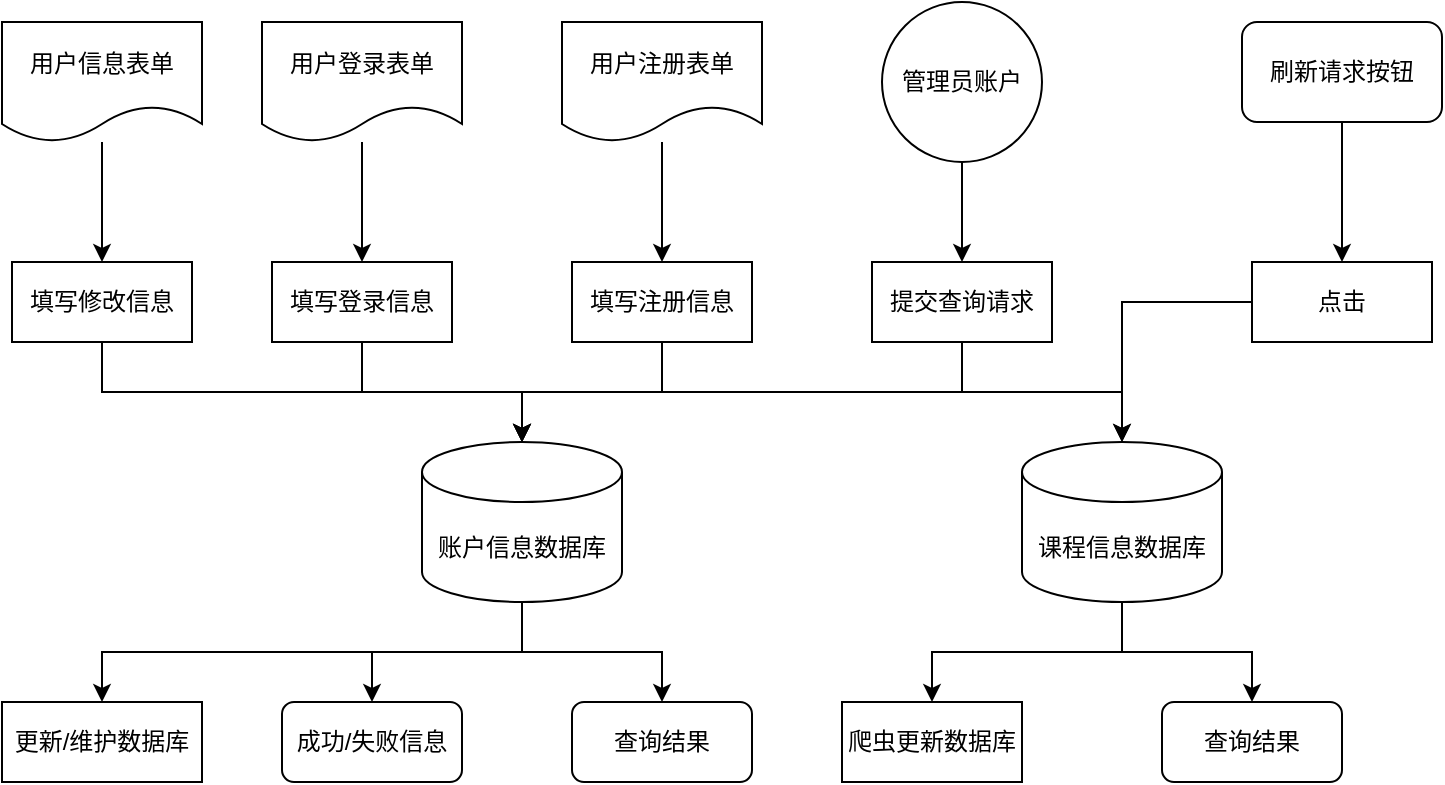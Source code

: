 <mxfile version="13.7.9" type="device"><diagram id="lByQrTyg5ZUqz9K-GwX7" name="第 1 页"><mxGraphModel dx="2377" dy="895" grid="1" gridSize="10" guides="1" tooltips="1" connect="1" arrows="1" fold="1" page="1" pageScale="1" pageWidth="827" pageHeight="1169" math="0" shadow="0"><root><mxCell id="0"/><mxCell id="1" parent="0"/><mxCell id="zLZLVYTdcJhYHK3wt1Qp-3" value="" style="edgeStyle=orthogonalEdgeStyle;rounded=0;orthogonalLoop=1;jettySize=auto;html=1;" edge="1" parent="1" source="zLZLVYTdcJhYHK3wt1Qp-1" target="zLZLVYTdcJhYHK3wt1Qp-2"><mxGeometry relative="1" as="geometry"/></mxCell><mxCell id="zLZLVYTdcJhYHK3wt1Qp-1" value="用户登录表单" style="shape=document;whiteSpace=wrap;html=1;boundedLbl=1;" vertex="1" parent="1"><mxGeometry x="110" y="120" width="100" height="60" as="geometry"/></mxCell><mxCell id="zLZLVYTdcJhYHK3wt1Qp-5" value="" style="edgeStyle=orthogonalEdgeStyle;rounded=0;orthogonalLoop=1;jettySize=auto;html=1;" edge="1" parent="1" source="zLZLVYTdcJhYHK3wt1Qp-2" target="zLZLVYTdcJhYHK3wt1Qp-4"><mxGeometry relative="1" as="geometry"/></mxCell><mxCell id="zLZLVYTdcJhYHK3wt1Qp-2" value="填写登录信息" style="whiteSpace=wrap;html=1;" vertex="1" parent="1"><mxGeometry x="115" y="240" width="90" height="40" as="geometry"/></mxCell><mxCell id="zLZLVYTdcJhYHK3wt1Qp-13" value="" style="edgeStyle=orthogonalEdgeStyle;rounded=0;orthogonalLoop=1;jettySize=auto;html=1;" edge="1" parent="1" source="zLZLVYTdcJhYHK3wt1Qp-4" target="zLZLVYTdcJhYHK3wt1Qp-12"><mxGeometry relative="1" as="geometry"/></mxCell><mxCell id="zLZLVYTdcJhYHK3wt1Qp-17" value="" style="edgeStyle=orthogonalEdgeStyle;rounded=0;orthogonalLoop=1;jettySize=auto;html=1;" edge="1" parent="1" source="zLZLVYTdcJhYHK3wt1Qp-4" target="zLZLVYTdcJhYHK3wt1Qp-16"><mxGeometry relative="1" as="geometry"/></mxCell><mxCell id="zLZLVYTdcJhYHK3wt1Qp-4" value="账户信息数据库" style="shape=cylinder3;whiteSpace=wrap;html=1;boundedLbl=1;backgroundOutline=1;size=15;" vertex="1" parent="1"><mxGeometry x="190" y="330" width="100" height="80" as="geometry"/></mxCell><mxCell id="zLZLVYTdcJhYHK3wt1Qp-8" value="" style="edgeStyle=orthogonalEdgeStyle;rounded=0;orthogonalLoop=1;jettySize=auto;html=1;" edge="1" parent="1" source="zLZLVYTdcJhYHK3wt1Qp-6" target="zLZLVYTdcJhYHK3wt1Qp-7"><mxGeometry relative="1" as="geometry"/></mxCell><mxCell id="zLZLVYTdcJhYHK3wt1Qp-6" value="用户注册表单" style="shape=document;whiteSpace=wrap;html=1;boundedLbl=1;" vertex="1" parent="1"><mxGeometry x="260" y="120" width="100" height="60" as="geometry"/></mxCell><mxCell id="zLZLVYTdcJhYHK3wt1Qp-9" value="" style="edgeStyle=orthogonalEdgeStyle;rounded=0;orthogonalLoop=1;jettySize=auto;html=1;" edge="1" parent="1" source="zLZLVYTdcJhYHK3wt1Qp-7" target="zLZLVYTdcJhYHK3wt1Qp-4"><mxGeometry relative="1" as="geometry"/></mxCell><mxCell id="zLZLVYTdcJhYHK3wt1Qp-7" value="填写注册信息" style="whiteSpace=wrap;html=1;" vertex="1" parent="1"><mxGeometry x="265" y="240" width="90" height="40" as="geometry"/></mxCell><mxCell id="zLZLVYTdcJhYHK3wt1Qp-12" value="成功/失败信息" style="rounded=1;whiteSpace=wrap;html=1;" vertex="1" parent="1"><mxGeometry x="120" y="460" width="90" height="40" as="geometry"/></mxCell><mxCell id="zLZLVYTdcJhYHK3wt1Qp-19" value="" style="edgeStyle=orthogonalEdgeStyle;rounded=0;orthogonalLoop=1;jettySize=auto;html=1;" edge="1" parent="1" source="zLZLVYTdcJhYHK3wt1Qp-14" target="zLZLVYTdcJhYHK3wt1Qp-18"><mxGeometry relative="1" as="geometry"/></mxCell><mxCell id="zLZLVYTdcJhYHK3wt1Qp-14" value="管理员账户" style="ellipse;whiteSpace=wrap;html=1;aspect=fixed;" vertex="1" parent="1"><mxGeometry x="420" y="110" width="80" height="80" as="geometry"/></mxCell><mxCell id="zLZLVYTdcJhYHK3wt1Qp-16" value="查询结果" style="rounded=1;whiteSpace=wrap;html=1;" vertex="1" parent="1"><mxGeometry x="265" y="460" width="90" height="40" as="geometry"/></mxCell><mxCell id="zLZLVYTdcJhYHK3wt1Qp-20" value="" style="edgeStyle=orthogonalEdgeStyle;rounded=0;orthogonalLoop=1;jettySize=auto;html=1;exitX=0.5;exitY=1;exitDx=0;exitDy=0;" edge="1" parent="1" source="zLZLVYTdcJhYHK3wt1Qp-18" target="zLZLVYTdcJhYHK3wt1Qp-4"><mxGeometry relative="1" as="geometry"/></mxCell><mxCell id="zLZLVYTdcJhYHK3wt1Qp-18" value="提交查询请求" style="whiteSpace=wrap;html=1;" vertex="1" parent="1"><mxGeometry x="415" y="240" width="90" height="40" as="geometry"/></mxCell><mxCell id="zLZLVYTdcJhYHK3wt1Qp-26" value="" style="edgeStyle=orthogonalEdgeStyle;rounded=0;orthogonalLoop=1;jettySize=auto;html=1;" edge="1" parent="1" source="zLZLVYTdcJhYHK3wt1Qp-22" target="zLZLVYTdcJhYHK3wt1Qp-25"><mxGeometry relative="1" as="geometry"/></mxCell><mxCell id="zLZLVYTdcJhYHK3wt1Qp-22" value="用户信息表单" style="shape=document;whiteSpace=wrap;html=1;boundedLbl=1;" vertex="1" parent="1"><mxGeometry x="-20" y="120" width="100" height="60" as="geometry"/></mxCell><mxCell id="zLZLVYTdcJhYHK3wt1Qp-28" value="" style="edgeStyle=orthogonalEdgeStyle;rounded=0;orthogonalLoop=1;jettySize=auto;html=1;entryX=0.5;entryY=0;entryDx=0;entryDy=0;entryPerimeter=0;exitX=0.5;exitY=1;exitDx=0;exitDy=0;" edge="1" parent="1" source="zLZLVYTdcJhYHK3wt1Qp-25" target="zLZLVYTdcJhYHK3wt1Qp-4"><mxGeometry relative="1" as="geometry"><mxPoint x="30" y="360" as="targetPoint"/></mxGeometry></mxCell><mxCell id="zLZLVYTdcJhYHK3wt1Qp-25" value="填写修改信息" style="whiteSpace=wrap;html=1;" vertex="1" parent="1"><mxGeometry x="-15" y="240" width="90" height="40" as="geometry"/></mxCell><mxCell id="zLZLVYTdcJhYHK3wt1Qp-31" value="" style="edgeStyle=orthogonalEdgeStyle;rounded=0;orthogonalLoop=1;jettySize=auto;html=1;" edge="1" parent="1" source="zLZLVYTdcJhYHK3wt1Qp-29" target="zLZLVYTdcJhYHK3wt1Qp-30"><mxGeometry relative="1" as="geometry"/></mxCell><mxCell id="zLZLVYTdcJhYHK3wt1Qp-39" value="" style="edgeStyle=orthogonalEdgeStyle;rounded=0;orthogonalLoop=1;jettySize=auto;html=1;entryX=0.5;entryY=0;entryDx=0;entryDy=0;" edge="1" parent="1" source="zLZLVYTdcJhYHK3wt1Qp-29" target="zLZLVYTdcJhYHK3wt1Qp-38"><mxGeometry relative="1" as="geometry"/></mxCell><mxCell id="zLZLVYTdcJhYHK3wt1Qp-29" value="课程信息数据库" style="shape=cylinder3;whiteSpace=wrap;html=1;boundedLbl=1;backgroundOutline=1;size=15;" vertex="1" parent="1"><mxGeometry x="490" y="330" width="100" height="80" as="geometry"/></mxCell><mxCell id="zLZLVYTdcJhYHK3wt1Qp-30" value="查询结果" style="rounded=1;whiteSpace=wrap;html=1;" vertex="1" parent="1"><mxGeometry x="560" y="460" width="90" height="40" as="geometry"/></mxCell><mxCell id="zLZLVYTdcJhYHK3wt1Qp-32" value="" style="edgeStyle=orthogonalEdgeStyle;rounded=0;orthogonalLoop=1;jettySize=auto;html=1;exitX=0.5;exitY=1;exitDx=0;exitDy=0;entryX=0.5;entryY=0;entryDx=0;entryDy=0;entryPerimeter=0;" edge="1" parent="1" source="zLZLVYTdcJhYHK3wt1Qp-18" target="zLZLVYTdcJhYHK3wt1Qp-29"><mxGeometry relative="1" as="geometry"><mxPoint x="470" y="290" as="sourcePoint"/><mxPoint x="250" y="340" as="targetPoint"/></mxGeometry></mxCell><mxCell id="zLZLVYTdcJhYHK3wt1Qp-36" value="" style="edgeStyle=orthogonalEdgeStyle;rounded=0;orthogonalLoop=1;jettySize=auto;html=1;" edge="1" parent="1" source="zLZLVYTdcJhYHK3wt1Qp-33" target="zLZLVYTdcJhYHK3wt1Qp-35"><mxGeometry relative="1" as="geometry"/></mxCell><mxCell id="zLZLVYTdcJhYHK3wt1Qp-33" value="刷新请求按钮" style="rounded=1;whiteSpace=wrap;html=1;" vertex="1" parent="1"><mxGeometry x="600" y="120" width="100" height="50" as="geometry"/></mxCell><mxCell id="zLZLVYTdcJhYHK3wt1Qp-37" value="" style="edgeStyle=orthogonalEdgeStyle;rounded=0;orthogonalLoop=1;jettySize=auto;html=1;" edge="1" parent="1" source="zLZLVYTdcJhYHK3wt1Qp-35" target="zLZLVYTdcJhYHK3wt1Qp-29"><mxGeometry relative="1" as="geometry"/></mxCell><mxCell id="zLZLVYTdcJhYHK3wt1Qp-35" value="点击" style="whiteSpace=wrap;html=1;" vertex="1" parent="1"><mxGeometry x="605" y="240" width="90" height="40" as="geometry"/></mxCell><mxCell id="zLZLVYTdcJhYHK3wt1Qp-38" value="爬虫更新数据库" style="rounded=0;whiteSpace=wrap;html=1;" vertex="1" parent="1"><mxGeometry x="400" y="460" width="90" height="40" as="geometry"/></mxCell><mxCell id="zLZLVYTdcJhYHK3wt1Qp-40" value="更新/维护数据库" style="rounded=0;whiteSpace=wrap;html=1;" vertex="1" parent="1"><mxGeometry x="-20" y="460" width="100" height="40" as="geometry"/></mxCell><mxCell id="zLZLVYTdcJhYHK3wt1Qp-41" value="" style="edgeStyle=orthogonalEdgeStyle;rounded=0;orthogonalLoop=1;jettySize=auto;html=1;entryX=0.5;entryY=0;entryDx=0;entryDy=0;exitX=0.5;exitY=1;exitDx=0;exitDy=0;exitPerimeter=0;" edge="1" parent="1" source="zLZLVYTdcJhYHK3wt1Qp-4" target="zLZLVYTdcJhYHK3wt1Qp-40"><mxGeometry relative="1" as="geometry"><mxPoint x="250" y="420" as="sourcePoint"/><mxPoint x="320" y="470" as="targetPoint"/></mxGeometry></mxCell></root></mxGraphModel></diagram></mxfile>